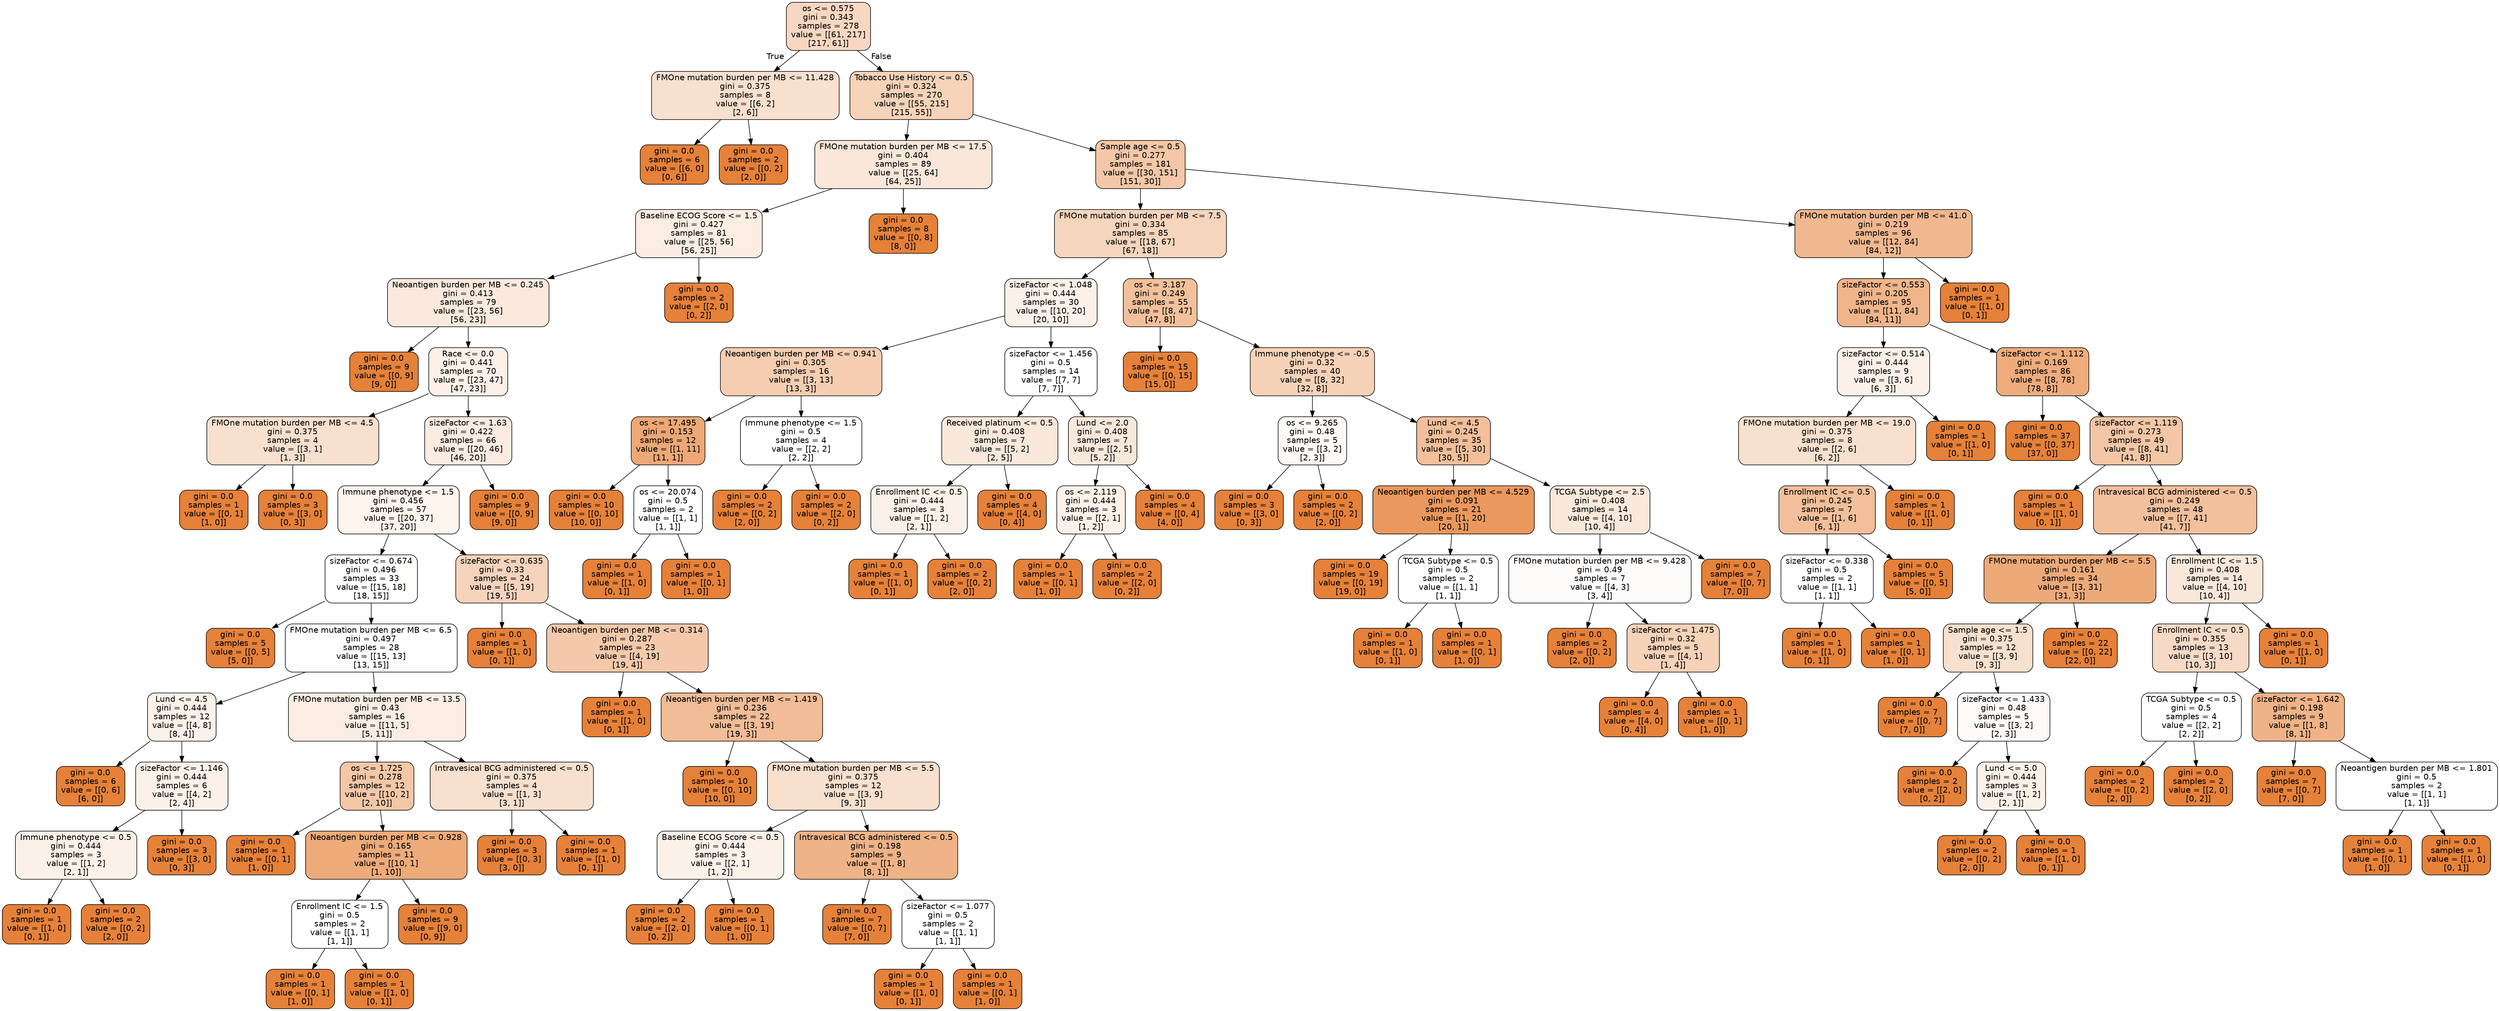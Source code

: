 digraph Tree {
node [shape=box, style="filled, rounded", color="black", fontname=helvetica] ;
edge [fontname=helvetica] ;
0 [label="os <= 0.575\ngini = 0.343\nsamples = 278\nvalue = [[61, 217]\n[217, 61]]", fillcolor="#f7d7c1"] ;
1 [label="FMOne mutation burden per MB <= 11.428\ngini = 0.375\nsamples = 8\nvalue = [[6, 2]\n[2, 6]]", fillcolor="#f8e0ce"] ;
0 -> 1 [labeldistance=2.5, labelangle=45, headlabel="True"] ;
2 [label="gini = 0.0\nsamples = 6\nvalue = [[6, 0]\n[0, 6]]", fillcolor="#e58139"] ;
1 -> 2 ;
3 [label="gini = 0.0\nsamples = 2\nvalue = [[0, 2]\n[2, 0]]", fillcolor="#e58139"] ;
1 -> 3 ;
4 [label="Tobacco Use History <= 0.5\ngini = 0.324\nsamples = 270\nvalue = [[55, 215]\n[215, 55]]", fillcolor="#f6d3b9"] ;
0 -> 4 [labeldistance=2.5, labelangle=-45, headlabel="False"] ;
5 [label="FMOne mutation burden per MB <= 17.5\ngini = 0.404\nsamples = 89\nvalue = [[25, 64]\n[64, 25]]", fillcolor="#fae7d9"] ;
4 -> 5 ;
6 [label="Baseline ECOG Score <= 1.5\ngini = 0.427\nsamples = 81\nvalue = [[25, 56]\n[56, 25]]", fillcolor="#fbede2"] ;
5 -> 6 ;
7 [label="Neoantigen burden per MB <= 0.245\ngini = 0.413\nsamples = 79\nvalue = [[23, 56]\n[56, 23]]", fillcolor="#fae9dc"] ;
6 -> 7 ;
8 [label="gini = 0.0\nsamples = 9\nvalue = [[0, 9]\n[9, 0]]", fillcolor="#e58139"] ;
7 -> 8 ;
9 [label="Race <= 0.0\ngini = 0.441\nsamples = 70\nvalue = [[23, 47]\n[47, 23]]", fillcolor="#fcf0e8"] ;
7 -> 9 ;
10 [label="FMOne mutation burden per MB <= 4.5\ngini = 0.375\nsamples = 4\nvalue = [[3, 1]\n[1, 3]]", fillcolor="#f8e0ce"] ;
9 -> 10 ;
11 [label="gini = 0.0\nsamples = 1\nvalue = [[0, 1]\n[1, 0]]", fillcolor="#e58139"] ;
10 -> 11 ;
12 [label="gini = 0.0\nsamples = 3\nvalue = [[3, 0]\n[0, 3]]", fillcolor="#e58139"] ;
10 -> 12 ;
13 [label="sizeFactor <= 1.63\ngini = 0.422\nsamples = 66\nvalue = [[20, 46]\n[46, 20]]", fillcolor="#fbebe0"] ;
9 -> 13 ;
14 [label="Immune phenotype <= 1.5\ngini = 0.456\nsamples = 57\nvalue = [[20, 37]\n[37, 20]]", fillcolor="#fdf4ed"] ;
13 -> 14 ;
15 [label="sizeFactor <= 0.674\ngini = 0.496\nsamples = 33\nvalue = [[15, 18]\n[18, 15]]", fillcolor="#fffefd"] ;
14 -> 15 ;
16 [label="gini = 0.0\nsamples = 5\nvalue = [[0, 5]\n[5, 0]]", fillcolor="#e58139"] ;
15 -> 16 ;
17 [label="FMOne mutation burden per MB <= 6.5\ngini = 0.497\nsamples = 28\nvalue = [[15, 13]\n[13, 15]]", fillcolor="#fffefe"] ;
15 -> 17 ;
18 [label="Lund <= 4.5\ngini = 0.444\nsamples = 12\nvalue = [[4, 8]\n[8, 4]]", fillcolor="#fcf1e9"] ;
17 -> 18 ;
19 [label="gini = 0.0\nsamples = 6\nvalue = [[0, 6]\n[6, 0]]", fillcolor="#e58139"] ;
18 -> 19 ;
20 [label="sizeFactor <= 1.146\ngini = 0.444\nsamples = 6\nvalue = [[4, 2]\n[2, 4]]", fillcolor="#fcf1e9"] ;
18 -> 20 ;
21 [label="Immune phenotype <= 0.5\ngini = 0.444\nsamples = 3\nvalue = [[1, 2]\n[2, 1]]", fillcolor="#fcf1e9"] ;
20 -> 21 ;
22 [label="gini = 0.0\nsamples = 1\nvalue = [[1, 0]\n[0, 1]]", fillcolor="#e58139"] ;
21 -> 22 ;
23 [label="gini = 0.0\nsamples = 2\nvalue = [[0, 2]\n[2, 0]]", fillcolor="#e58139"] ;
21 -> 23 ;
24 [label="gini = 0.0\nsamples = 3\nvalue = [[3, 0]\n[0, 3]]", fillcolor="#e58139"] ;
20 -> 24 ;
25 [label="FMOne mutation burden per MB <= 13.5\ngini = 0.43\nsamples = 16\nvalue = [[11, 5]\n[5, 11]]", fillcolor="#fbede3"] ;
17 -> 25 ;
26 [label="os <= 1.725\ngini = 0.278\nsamples = 12\nvalue = [[10, 2]\n[2, 10]]", fillcolor="#f3c7a7"] ;
25 -> 26 ;
27 [label="gini = 0.0\nsamples = 1\nvalue = [[0, 1]\n[1, 0]]", fillcolor="#e58139"] ;
26 -> 27 ;
28 [label="Neoantigen burden per MB <= 0.928\ngini = 0.165\nsamples = 11\nvalue = [[10, 1]\n[1, 10]]", fillcolor="#eeab7a"] ;
26 -> 28 ;
29 [label="Enrollment IC <= 1.5\ngini = 0.5\nsamples = 2\nvalue = [[1, 1]\n[1, 1]]", fillcolor="#ffffff"] ;
28 -> 29 ;
30 [label="gini = 0.0\nsamples = 1\nvalue = [[0, 1]\n[1, 0]]", fillcolor="#e58139"] ;
29 -> 30 ;
31 [label="gini = 0.0\nsamples = 1\nvalue = [[1, 0]\n[0, 1]]", fillcolor="#e58139"] ;
29 -> 31 ;
32 [label="gini = 0.0\nsamples = 9\nvalue = [[9, 0]\n[0, 9]]", fillcolor="#e58139"] ;
28 -> 32 ;
33 [label="Intravesical BCG administered <= 0.5\ngini = 0.375\nsamples = 4\nvalue = [[1, 3]\n[3, 1]]", fillcolor="#f8e0ce"] ;
25 -> 33 ;
34 [label="gini = 0.0\nsamples = 3\nvalue = [[0, 3]\n[3, 0]]", fillcolor="#e58139"] ;
33 -> 34 ;
35 [label="gini = 0.0\nsamples = 1\nvalue = [[1, 0]\n[0, 1]]", fillcolor="#e58139"] ;
33 -> 35 ;
36 [label="sizeFactor <= 0.635\ngini = 0.33\nsamples = 24\nvalue = [[5, 19]\n[19, 5]]", fillcolor="#f6d4bc"] ;
14 -> 36 ;
37 [label="gini = 0.0\nsamples = 1\nvalue = [[1, 0]\n[0, 1]]", fillcolor="#e58139"] ;
36 -> 37 ;
38 [label="Neoantigen burden per MB <= 0.314\ngini = 0.287\nsamples = 23\nvalue = [[4, 19]\n[19, 4]]", fillcolor="#f4c9ab"] ;
36 -> 38 ;
39 [label="gini = 0.0\nsamples = 1\nvalue = [[1, 0]\n[0, 1]]", fillcolor="#e58139"] ;
38 -> 39 ;
40 [label="Neoantigen burden per MB <= 1.419\ngini = 0.236\nsamples = 22\nvalue = [[3, 19]\n[19, 3]]", fillcolor="#f1bc96"] ;
38 -> 40 ;
41 [label="gini = 0.0\nsamples = 10\nvalue = [[0, 10]\n[10, 0]]", fillcolor="#e58139"] ;
40 -> 41 ;
42 [label="FMOne mutation burden per MB <= 5.5\ngini = 0.375\nsamples = 12\nvalue = [[3, 9]\n[9, 3]]", fillcolor="#f8e0ce"] ;
40 -> 42 ;
43 [label="Baseline ECOG Score <= 0.5\ngini = 0.444\nsamples = 3\nvalue = [[2, 1]\n[1, 2]]", fillcolor="#fcf1e9"] ;
42 -> 43 ;
44 [label="gini = 0.0\nsamples = 2\nvalue = [[2, 0]\n[0, 2]]", fillcolor="#e58139"] ;
43 -> 44 ;
45 [label="gini = 0.0\nsamples = 1\nvalue = [[0, 1]\n[1, 0]]", fillcolor="#e58139"] ;
43 -> 45 ;
46 [label="Intravesical BCG administered <= 0.5\ngini = 0.198\nsamples = 9\nvalue = [[1, 8]\n[8, 1]]", fillcolor="#efb387"] ;
42 -> 46 ;
47 [label="gini = 0.0\nsamples = 7\nvalue = [[0, 7]\n[7, 0]]", fillcolor="#e58139"] ;
46 -> 47 ;
48 [label="sizeFactor <= 1.077\ngini = 0.5\nsamples = 2\nvalue = [[1, 1]\n[1, 1]]", fillcolor="#ffffff"] ;
46 -> 48 ;
49 [label="gini = 0.0\nsamples = 1\nvalue = [[1, 0]\n[0, 1]]", fillcolor="#e58139"] ;
48 -> 49 ;
50 [label="gini = 0.0\nsamples = 1\nvalue = [[0, 1]\n[1, 0]]", fillcolor="#e58139"] ;
48 -> 50 ;
51 [label="gini = 0.0\nsamples = 9\nvalue = [[0, 9]\n[9, 0]]", fillcolor="#e58139"] ;
13 -> 51 ;
52 [label="gini = 0.0\nsamples = 2\nvalue = [[2, 0]\n[0, 2]]", fillcolor="#e58139"] ;
6 -> 52 ;
53 [label="gini = 0.0\nsamples = 8\nvalue = [[0, 8]\n[8, 0]]", fillcolor="#e58139"] ;
5 -> 53 ;
54 [label="Sample age <= 0.5\ngini = 0.277\nsamples = 181\nvalue = [[30, 151]\n[151, 30]]", fillcolor="#f3c7a7"] ;
4 -> 54 ;
55 [label="FMOne mutation burden per MB <= 7.5\ngini = 0.334\nsamples = 85\nvalue = [[18, 67]\n[67, 18]]", fillcolor="#f6d5bd"] ;
54 -> 55 ;
56 [label="sizeFactor <= 1.048\ngini = 0.444\nsamples = 30\nvalue = [[10, 20]\n[20, 10]]", fillcolor="#fcf1e9"] ;
55 -> 56 ;
57 [label="Neoantigen burden per MB <= 0.941\ngini = 0.305\nsamples = 16\nvalue = [[3, 13]\n[13, 3]]", fillcolor="#f5ceb2"] ;
56 -> 57 ;
58 [label="os <= 17.495\ngini = 0.153\nsamples = 12\nvalue = [[1, 11]\n[11, 1]]", fillcolor="#eda876"] ;
57 -> 58 ;
59 [label="gini = 0.0\nsamples = 10\nvalue = [[0, 10]\n[10, 0]]", fillcolor="#e58139"] ;
58 -> 59 ;
60 [label="os <= 20.074\ngini = 0.5\nsamples = 2\nvalue = [[1, 1]\n[1, 1]]", fillcolor="#ffffff"] ;
58 -> 60 ;
61 [label="gini = 0.0\nsamples = 1\nvalue = [[1, 0]\n[0, 1]]", fillcolor="#e58139"] ;
60 -> 61 ;
62 [label="gini = 0.0\nsamples = 1\nvalue = [[0, 1]\n[1, 0]]", fillcolor="#e58139"] ;
60 -> 62 ;
63 [label="Immune phenotype <= 1.5\ngini = 0.5\nsamples = 4\nvalue = [[2, 2]\n[2, 2]]", fillcolor="#ffffff"] ;
57 -> 63 ;
64 [label="gini = 0.0\nsamples = 2\nvalue = [[0, 2]\n[2, 0]]", fillcolor="#e58139"] ;
63 -> 64 ;
65 [label="gini = 0.0\nsamples = 2\nvalue = [[2, 0]\n[0, 2]]", fillcolor="#e58139"] ;
63 -> 65 ;
66 [label="sizeFactor <= 1.456\ngini = 0.5\nsamples = 14\nvalue = [[7, 7]\n[7, 7]]", fillcolor="#ffffff"] ;
56 -> 66 ;
67 [label="Received platinum <= 0.5\ngini = 0.408\nsamples = 7\nvalue = [[5, 2]\n[2, 5]]", fillcolor="#fae8db"] ;
66 -> 67 ;
68 [label="Enrollment IC <= 0.5\ngini = 0.444\nsamples = 3\nvalue = [[1, 2]\n[2, 1]]", fillcolor="#fcf1e9"] ;
67 -> 68 ;
69 [label="gini = 0.0\nsamples = 1\nvalue = [[1, 0]\n[0, 1]]", fillcolor="#e58139"] ;
68 -> 69 ;
70 [label="gini = 0.0\nsamples = 2\nvalue = [[0, 2]\n[2, 0]]", fillcolor="#e58139"] ;
68 -> 70 ;
71 [label="gini = 0.0\nsamples = 4\nvalue = [[4, 0]\n[0, 4]]", fillcolor="#e58139"] ;
67 -> 71 ;
72 [label="Lund <= 2.0\ngini = 0.408\nsamples = 7\nvalue = [[2, 5]\n[5, 2]]", fillcolor="#fae8db"] ;
66 -> 72 ;
73 [label="os <= 2.119\ngini = 0.444\nsamples = 3\nvalue = [[2, 1]\n[1, 2]]", fillcolor="#fcf1e9"] ;
72 -> 73 ;
74 [label="gini = 0.0\nsamples = 1\nvalue = [[0, 1]\n[1, 0]]", fillcolor="#e58139"] ;
73 -> 74 ;
75 [label="gini = 0.0\nsamples = 2\nvalue = [[2, 0]\n[0, 2]]", fillcolor="#e58139"] ;
73 -> 75 ;
76 [label="gini = 0.0\nsamples = 4\nvalue = [[0, 4]\n[4, 0]]", fillcolor="#e58139"] ;
72 -> 76 ;
77 [label="os <= 3.187\ngini = 0.249\nsamples = 55\nvalue = [[8, 47]\n[47, 8]]", fillcolor="#f2c09b"] ;
55 -> 77 ;
78 [label="gini = 0.0\nsamples = 15\nvalue = [[0, 15]\n[15, 0]]", fillcolor="#e58139"] ;
77 -> 78 ;
79 [label="Immune phenotype <= -0.5\ngini = 0.32\nsamples = 40\nvalue = [[8, 32]\n[32, 8]]", fillcolor="#f6d2b8"] ;
77 -> 79 ;
80 [label="os <= 9.265\ngini = 0.48\nsamples = 5\nvalue = [[3, 2]\n[2, 3]]", fillcolor="#fefaf7"] ;
79 -> 80 ;
81 [label="gini = 0.0\nsamples = 3\nvalue = [[3, 0]\n[0, 3]]", fillcolor="#e58139"] ;
80 -> 81 ;
82 [label="gini = 0.0\nsamples = 2\nvalue = [[0, 2]\n[2, 0]]", fillcolor="#e58139"] ;
80 -> 82 ;
83 [label="Lund <= 4.5\ngini = 0.245\nsamples = 35\nvalue = [[5, 30]\n[30, 5]]", fillcolor="#f2bf9a"] ;
79 -> 83 ;
84 [label="Neoantigen burden per MB <= 4.529\ngini = 0.091\nsamples = 21\nvalue = [[1, 20]\n[20, 1]]", fillcolor="#ea985d"] ;
83 -> 84 ;
85 [label="gini = 0.0\nsamples = 19\nvalue = [[0, 19]\n[19, 0]]", fillcolor="#e58139"] ;
84 -> 85 ;
86 [label="TCGA Subtype <= 0.5\ngini = 0.5\nsamples = 2\nvalue = [[1, 1]\n[1, 1]]", fillcolor="#ffffff"] ;
84 -> 86 ;
87 [label="gini = 0.0\nsamples = 1\nvalue = [[1, 0]\n[0, 1]]", fillcolor="#e58139"] ;
86 -> 87 ;
88 [label="gini = 0.0\nsamples = 1\nvalue = [[0, 1]\n[1, 0]]", fillcolor="#e58139"] ;
86 -> 88 ;
89 [label="TCGA Subtype <= 2.5\ngini = 0.408\nsamples = 14\nvalue = [[4, 10]\n[10, 4]]", fillcolor="#fae8db"] ;
83 -> 89 ;
90 [label="FMOne mutation burden per MB <= 9.428\ngini = 0.49\nsamples = 7\nvalue = [[4, 3]\n[3, 4]]", fillcolor="#fefcfb"] ;
89 -> 90 ;
91 [label="gini = 0.0\nsamples = 2\nvalue = [[0, 2]\n[2, 0]]", fillcolor="#e58139"] ;
90 -> 91 ;
92 [label="sizeFactor <= 1.475\ngini = 0.32\nsamples = 5\nvalue = [[4, 1]\n[1, 4]]", fillcolor="#f6d2b8"] ;
90 -> 92 ;
93 [label="gini = 0.0\nsamples = 4\nvalue = [[4, 0]\n[0, 4]]", fillcolor="#e58139"] ;
92 -> 93 ;
94 [label="gini = 0.0\nsamples = 1\nvalue = [[0, 1]\n[1, 0]]", fillcolor="#e58139"] ;
92 -> 94 ;
95 [label="gini = 0.0\nsamples = 7\nvalue = [[0, 7]\n[7, 0]]", fillcolor="#e58139"] ;
89 -> 95 ;
96 [label="FMOne mutation burden per MB <= 41.0\ngini = 0.219\nsamples = 96\nvalue = [[12, 84]\n[84, 12]]", fillcolor="#f0b890"] ;
54 -> 96 ;
97 [label="sizeFactor <= 0.553\ngini = 0.205\nsamples = 95\nvalue = [[11, 84]\n[84, 11]]", fillcolor="#f0b58a"] ;
96 -> 97 ;
98 [label="sizeFactor <= 0.514\ngini = 0.444\nsamples = 9\nvalue = [[3, 6]\n[6, 3]]", fillcolor="#fcf1e9"] ;
97 -> 98 ;
99 [label="FMOne mutation burden per MB <= 19.0\ngini = 0.375\nsamples = 8\nvalue = [[2, 6]\n[6, 2]]", fillcolor="#f8e0ce"] ;
98 -> 99 ;
100 [label="Enrollment IC <= 0.5\ngini = 0.245\nsamples = 7\nvalue = [[1, 6]\n[6, 1]]", fillcolor="#f2bf9a"] ;
99 -> 100 ;
101 [label="sizeFactor <= 0.338\ngini = 0.5\nsamples = 2\nvalue = [[1, 1]\n[1, 1]]", fillcolor="#ffffff"] ;
100 -> 101 ;
102 [label="gini = 0.0\nsamples = 1\nvalue = [[1, 0]\n[0, 1]]", fillcolor="#e58139"] ;
101 -> 102 ;
103 [label="gini = 0.0\nsamples = 1\nvalue = [[0, 1]\n[1, 0]]", fillcolor="#e58139"] ;
101 -> 103 ;
104 [label="gini = 0.0\nsamples = 5\nvalue = [[0, 5]\n[5, 0]]", fillcolor="#e58139"] ;
100 -> 104 ;
105 [label="gini = 0.0\nsamples = 1\nvalue = [[1, 0]\n[0, 1]]", fillcolor="#e58139"] ;
99 -> 105 ;
106 [label="gini = 0.0\nsamples = 1\nvalue = [[1, 0]\n[0, 1]]", fillcolor="#e58139"] ;
98 -> 106 ;
107 [label="sizeFactor <= 1.112\ngini = 0.169\nsamples = 86\nvalue = [[8, 78]\n[78, 8]]", fillcolor="#eeac7c"] ;
97 -> 107 ;
108 [label="gini = 0.0\nsamples = 37\nvalue = [[0, 37]\n[37, 0]]", fillcolor="#e58139"] ;
107 -> 108 ;
109 [label="sizeFactor <= 1.119\ngini = 0.273\nsamples = 49\nvalue = [[8, 41]\n[41, 8]]", fillcolor="#f3c6a5"] ;
107 -> 109 ;
110 [label="gini = 0.0\nsamples = 1\nvalue = [[1, 0]\n[0, 1]]", fillcolor="#e58139"] ;
109 -> 110 ;
111 [label="Intravesical BCG administered <= 0.5\ngini = 0.249\nsamples = 48\nvalue = [[7, 41]\n[41, 7]]", fillcolor="#f2c09c"] ;
109 -> 111 ;
112 [label="FMOne mutation burden per MB <= 5.5\ngini = 0.161\nsamples = 34\nvalue = [[3, 31]\n[31, 3]]", fillcolor="#edaa79"] ;
111 -> 112 ;
113 [label="Sample age <= 1.5\ngini = 0.375\nsamples = 12\nvalue = [[3, 9]\n[9, 3]]", fillcolor="#f8e0ce"] ;
112 -> 113 ;
114 [label="gini = 0.0\nsamples = 7\nvalue = [[0, 7]\n[7, 0]]", fillcolor="#e58139"] ;
113 -> 114 ;
115 [label="sizeFactor <= 1.433\ngini = 0.48\nsamples = 5\nvalue = [[3, 2]\n[2, 3]]", fillcolor="#fefaf7"] ;
113 -> 115 ;
116 [label="gini = 0.0\nsamples = 2\nvalue = [[2, 0]\n[0, 2]]", fillcolor="#e58139"] ;
115 -> 116 ;
117 [label="Lund <= 5.0\ngini = 0.444\nsamples = 3\nvalue = [[1, 2]\n[2, 1]]", fillcolor="#fcf1e9"] ;
115 -> 117 ;
118 [label="gini = 0.0\nsamples = 2\nvalue = [[0, 2]\n[2, 0]]", fillcolor="#e58139"] ;
117 -> 118 ;
119 [label="gini = 0.0\nsamples = 1\nvalue = [[1, 0]\n[0, 1]]", fillcolor="#e58139"] ;
117 -> 119 ;
120 [label="gini = 0.0\nsamples = 22\nvalue = [[0, 22]\n[22, 0]]", fillcolor="#e58139"] ;
112 -> 120 ;
121 [label="Enrollment IC <= 1.5\ngini = 0.408\nsamples = 14\nvalue = [[4, 10]\n[10, 4]]", fillcolor="#fae8db"] ;
111 -> 121 ;
122 [label="Enrollment IC <= 0.5\ngini = 0.355\nsamples = 13\nvalue = [[3, 10]\n[10, 3]]", fillcolor="#f7dac6"] ;
121 -> 122 ;
123 [label="TCGA Subtype <= 0.5\ngini = 0.5\nsamples = 4\nvalue = [[2, 2]\n[2, 2]]", fillcolor="#ffffff"] ;
122 -> 123 ;
124 [label="gini = 0.0\nsamples = 2\nvalue = [[0, 2]\n[2, 0]]", fillcolor="#e58139"] ;
123 -> 124 ;
125 [label="gini = 0.0\nsamples = 2\nvalue = [[2, 0]\n[0, 2]]", fillcolor="#e58139"] ;
123 -> 125 ;
126 [label="sizeFactor <= 1.642\ngini = 0.198\nsamples = 9\nvalue = [[1, 8]\n[8, 1]]", fillcolor="#efb387"] ;
122 -> 126 ;
127 [label="gini = 0.0\nsamples = 7\nvalue = [[0, 7]\n[7, 0]]", fillcolor="#e58139"] ;
126 -> 127 ;
128 [label="Neoantigen burden per MB <= 1.801\ngini = 0.5\nsamples = 2\nvalue = [[1, 1]\n[1, 1]]", fillcolor="#ffffff"] ;
126 -> 128 ;
129 [label="gini = 0.0\nsamples = 1\nvalue = [[0, 1]\n[1, 0]]", fillcolor="#e58139"] ;
128 -> 129 ;
130 [label="gini = 0.0\nsamples = 1\nvalue = [[1, 0]\n[0, 1]]", fillcolor="#e58139"] ;
128 -> 130 ;
131 [label="gini = 0.0\nsamples = 1\nvalue = [[1, 0]\n[0, 1]]", fillcolor="#e58139"] ;
121 -> 131 ;
132 [label="gini = 0.0\nsamples = 1\nvalue = [[1, 0]\n[0, 1]]", fillcolor="#e58139"] ;
96 -> 132 ;
}